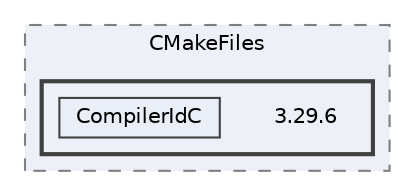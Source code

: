 digraph "cmake-build-debug/CMakeFiles/3.29.6"
{
 // LATEX_PDF_SIZE
  bgcolor="transparent";
  edge [fontname=Helvetica,fontsize=10,labelfontname=Helvetica,labelfontsize=10];
  node [fontname=Helvetica,fontsize=10,shape=box,height=0.2,width=0.4];
  compound=true
  subgraph clusterdir_f89abcb304c928c7d889aa5625570de5 {
    graph [ bgcolor="#edf0f7", pencolor="grey50", label="CMakeFiles", fontname=Helvetica,fontsize=10 style="filled,dashed", URL="dir_f89abcb304c928c7d889aa5625570de5.html",tooltip=""]
  subgraph clusterdir_0de67de9667aa563ded51dd0abd5899a {
    graph [ bgcolor="#edf0f7", pencolor="grey25", label="", fontname=Helvetica,fontsize=10 style="filled,bold", URL="dir_0de67de9667aa563ded51dd0abd5899a.html",tooltip=""]
    dir_0de67de9667aa563ded51dd0abd5899a [shape=plaintext, label="3.29.6"];
  dir_29493262b44f4429d52d427084ce1a91 [label="CompilerIdC", fillcolor="#eaeef6", color="grey25", style="filled", URL="dir_29493262b44f4429d52d427084ce1a91.html",tooltip=""];
  }
  }
}
